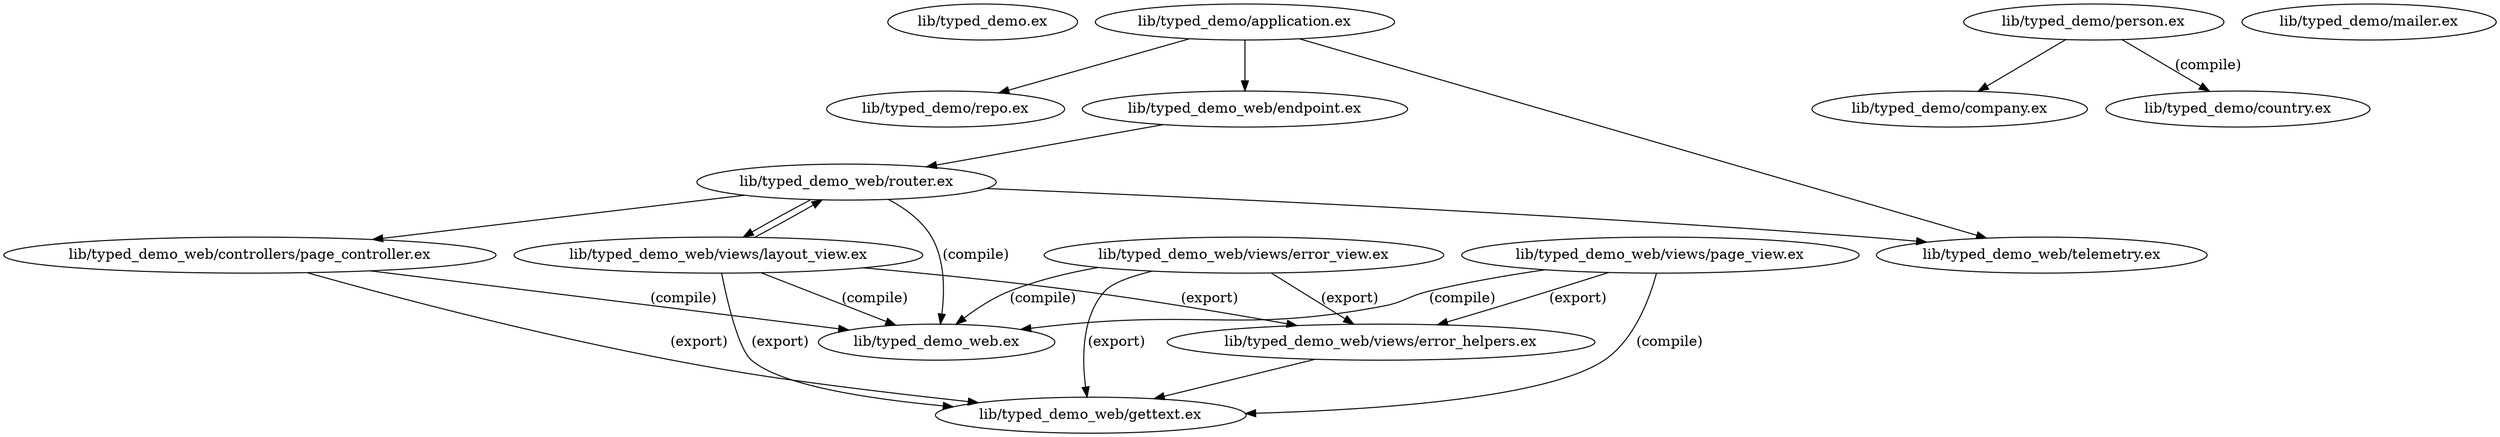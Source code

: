 digraph "xref graph" {
  "lib/typed_demo.ex"
  "lib/typed_demo/application.ex"
  "lib/typed_demo/application.ex" -> "lib/typed_demo/repo.ex"
  "lib/typed_demo/application.ex" -> "lib/typed_demo_web/endpoint.ex"
  "lib/typed_demo_web/endpoint.ex" -> "lib/typed_demo_web/router.ex"
  "lib/typed_demo_web/router.ex" -> "lib/typed_demo_web.ex" [label="(compile)"]
  "lib/typed_demo_web/router.ex" -> "lib/typed_demo_web/controllers/page_controller.ex"
  "lib/typed_demo_web/controllers/page_controller.ex" -> "lib/typed_demo_web.ex" [label="(compile)"]
  "lib/typed_demo_web/controllers/page_controller.ex" -> "lib/typed_demo_web/gettext.ex" [label="(export)"]
  "lib/typed_demo_web/router.ex" -> "lib/typed_demo_web/telemetry.ex"
  "lib/typed_demo_web/router.ex" -> "lib/typed_demo_web/views/layout_view.ex"
  "lib/typed_demo_web/views/layout_view.ex" -> "lib/typed_demo_web.ex" [label="(compile)"]
  "lib/typed_demo_web/views/layout_view.ex" -> "lib/typed_demo_web/gettext.ex" [label="(export)"]
  "lib/typed_demo_web/views/layout_view.ex" -> "lib/typed_demo_web/router.ex"
  "lib/typed_demo_web/views/layout_view.ex" -> "lib/typed_demo_web/views/error_helpers.ex" [label="(export)"]
  "lib/typed_demo_web/views/error_helpers.ex" -> "lib/typed_demo_web/gettext.ex"
  "lib/typed_demo/application.ex" -> "lib/typed_demo_web/telemetry.ex"
  "lib/typed_demo/company.ex"
  "lib/typed_demo/country.ex"
  "lib/typed_demo/mailer.ex"
  "lib/typed_demo/person.ex"
  "lib/typed_demo/person.ex" -> "lib/typed_demo/company.ex"
  "lib/typed_demo/person.ex" -> "lib/typed_demo/country.ex" [label="(compile)"]
  "lib/typed_demo/repo.ex"
  "lib/typed_demo_web.ex"
  "lib/typed_demo_web/controllers/page_controller.ex"
  "lib/typed_demo_web/endpoint.ex"
  "lib/typed_demo_web/gettext.ex"
  "lib/typed_demo_web/router.ex"
  "lib/typed_demo_web/telemetry.ex"
  "lib/typed_demo_web/views/error_helpers.ex"
  "lib/typed_demo_web/views/error_view.ex"
  "lib/typed_demo_web/views/error_view.ex" -> "lib/typed_demo_web.ex" [label="(compile)"]
  "lib/typed_demo_web/views/error_view.ex" -> "lib/typed_demo_web/gettext.ex" [label="(export)"]
  "lib/typed_demo_web/views/error_view.ex" -> "lib/typed_demo_web/views/error_helpers.ex" [label="(export)"]
  "lib/typed_demo_web/views/layout_view.ex"
  "lib/typed_demo_web/views/page_view.ex"
  "lib/typed_demo_web/views/page_view.ex" -> "lib/typed_demo_web.ex" [label="(compile)"]
  "lib/typed_demo_web/views/page_view.ex" -> "lib/typed_demo_web/gettext.ex" [label="(compile)"]
  "lib/typed_demo_web/views/page_view.ex" -> "lib/typed_demo_web/views/error_helpers.ex" [label="(export)"]
}
